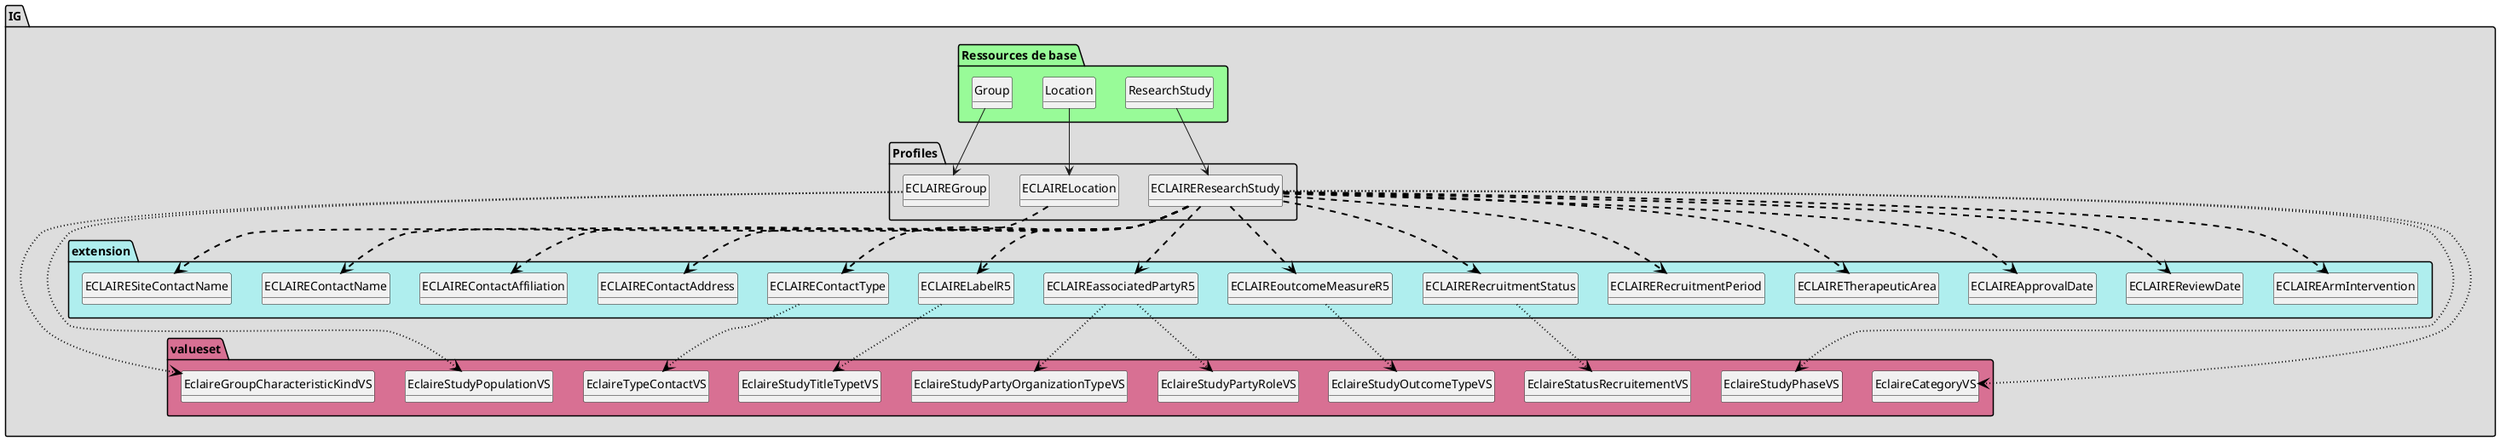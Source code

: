 @startuml
set namespaceSeparator ?
hide circle
hide class fields

package IG #DDDDDD{

     package Profiles #DDDDDD{

        class ECLAIREGroup{

             Group.characteristic.code => [None..None]
             Group.characteristic.value[x] => [None..None]
             Group.characteristic.value[x]:valueCodeableConcept => [0..1]
        } 

        class ECLAIRELocation{

             Location.telecom.extension:eclaire-site-contact-name => <&plus>[0..1]
        } 

        class ECLAIREResearchStudy{

             ResearchStudy.extension:eclaire-review-date => <&plus>[0..1]
             ResearchStudy.extension:eclaire-approval-date => <&plus>[0..1]
             ResearchStudy.extension:eclaire-therapeutic-area => <&plus>[0..1]
             ResearchStudy.extension:eclaire-recruitment-period => <&plus>[0..1]
             ResearchStudy.extension:eclaire-recruitment-status => <&plus>[0..1]
             ResearchStudy.extension:eclaire-description-summary-r5 => <&plus>[0..1]
             ResearchStudy.extension:eclaire-description-summary-r5.value[x] => <&plus>[1..None]
             ResearchStudy.extension:eclaire-outcome-measure-r5 => <&plus>[0..*]
             ResearchStudy.extension:eclaire-associated-party-r5 => <&plus>[0..*]
             ResearchStudy.extension:eclaire-label-r5 => <&plus>[0..*]
             ResearchStudy.identifier => [None..None]
             ResearchStudy.identifier:idPrimary => [0..1]
             ResearchStudy.identifier:idPrimary.use => [1..None]
             ResearchStudy.identifier:idPrimary.period.start => [None..None]
             ResearchStudy.identifier:idSecondary => [0..*]
             ResearchStudy.identifier:idSecondary.use => [1..None]
             ResearchStudy.title => [None..None]
             ResearchStudy.status => [None..None]
             ResearchStudy.primaryPurposeType => [None..None]
             ResearchStudy.phase => [None..None]
             ResearchStudy.category => [None..None]
             ResearchStudy.condition => [None..None]
             ResearchStudy.condition:medDRACondition => [0..*]
             ResearchStudy.condition:medDRACondition.id => [None..None]
             ResearchStudy.condition:medDRACondition.coding.system => [None..None]
             ResearchStudy.condition:diseaseCondition => [0..*]
             ResearchStudy.condition:diseaseCondition.id => [None..None]
             ResearchStudy.condition:diseaseCondition.text => [1..None]
             ResearchStudy.contact => [None..None]
             ResearchStudy.contact.extension:eclaire-contact-type => <&plus>[0..1]
             ResearchStudy.contact.extension:eclaire-contact-address => <&plus>[0..1]
             ResearchStudy.contact.extension:eclaire-contact-affiliation => <&plus>[0..1]
             ResearchStudy.contact.extension:eclaire-contact-name => <&plus>[0..1]
             ResearchStudy.relatedArtifact => [None..None]
             ResearchStudy.location => [None..None]
             ResearchStudy.description => [None..None]
             ResearchStudy.enrollment => [None..None]
             ResearchStudy.period.end => [None..None]
             ResearchStudy.sponsor => [None..0]
             ResearchStudy.principalInvestigator => [None..0]
             ResearchStudy.site => [None..None]
             ResearchStudy.arm.extension:eclaire-arm-intervention => <&plus>[0..*]
         }

     }
     package extension #paleturquoise {

     ECLAIRELocation -[#black,dashed,thickness=2]-> ECLAIRESiteContactName
     ECLAIREResearchStudy -[#black,dashed,thickness=2]-> ECLAIREReviewDate
     ECLAIREResearchStudy -[#black,dashed,thickness=2]-> ECLAIREApprovalDate
     ECLAIREResearchStudy -[#black,dashed,thickness=2]-> ECLAIRETherapeuticArea
     ECLAIREResearchStudy -[#black,dashed,thickness=2]-> ECLAIRERecruitmentPeriod
     ECLAIREResearchStudy -[#black,dashed,thickness=2]-> ECLAIRERecruitmentStatus
     ECLAIREResearchStudy -[#black,dashed,thickness=2]-> ECLAIREoutcomeMeasureR5
     ECLAIREResearchStudy -[#black,dashed,thickness=2]-> ECLAIREassociatedPartyR5
     ECLAIREResearchStudy -[#black,dashed,thickness=2]-> ECLAIRELabelR5
     ECLAIREResearchStudy -[#black,dashed,thickness=2]-> ECLAIREContactType
     ECLAIREResearchStudy -[#black,dashed,thickness=2]-> ECLAIREContactAddress
     ECLAIREResearchStudy -[#black,dashed,thickness=2]-> ECLAIREContactAffiliation
     ECLAIREResearchStudy -[#black,dashed,thickness=2]-> ECLAIREContactName
     ECLAIREResearchStudy -[#black,dashed,thickness=2]-> ECLAIREArmIntervention

        class ECLAIREApprovalDate{

          Extension.extension => [None..0]
          Extension.url => [None..None]
          Extension.value[x] => [None..None]
        } 
        class ECLAIREArmIntervention{

          Extension.extension:name => [0..1]
          Extension.extension:name.extension => [None..0]
          Extension.extension:name.url => [None..None]
          Extension.extension:name.value[x] => [None..None]
          Extension.extension:description => [0..1]
          Extension.extension:description.extension => [None..0]
          Extension.extension:description.url => [None..None]
          Extension.extension:description.value[x] => [None..None]
          Extension.url => [None..None]
          Extension.value[x] => [None..0]
        } 
        class ECLAIREassociatedPartyR5{

          Extension.extension => [1..None]
          Extension.extension:name => [0..1]
          Extension.extension:name.extension => [None..0]
          Extension.extension:name.url => [None..None]
          Extension.extension:name.value[x] => [None..None]
          Extension.extension:role => [1..1]
          Extension.extension:role.extension => [None..0]
          Extension.extension:role.url => [None..None]
          Extension.extension:role.value[x] => [None..None]
          Extension.extension:period => [0..*]
          Extension.extension:period.extension => [None..0]
          Extension.extension:period.url => [None..None]
          Extension.extension:period.value[x] => [None..None]
          Extension.extension:classifier => [0..*]
          Extension.extension:classifier.extension => [None..0]
          Extension.extension:classifier.url => [None..None]
          Extension.extension:classifier.value[x] => [None..None]
          Extension.extension:party => [0..1]
          Extension.extension:party.extension => [None..0]
          Extension.extension:party.url => [None..None]
          Extension.extension:party.value[x] => [None..None]
          Extension.url => [None..None]
          Extension.value[x] => [None..0]
        } 
        class ECLAIREContactAddress{

          Extension.extension => [None..0]
          Extension.url => [None..None]
          Extension.value[x] => [None..None]
        } 
        class ECLAIREContactAffiliation{

          Extension.extension => [None..0]
          Extension.url => [None..None]
          Extension.value[x] => [None..None]
        } 
        class ECLAIREContactName{

          Extension.extension => [None..0]
          Extension.url => [None..None]
          Extension.value[x] => [None..None]
        } 
        class ECLAIREContactType{

          Extension.extension => [None..0]
          Extension.url => [None..None]
          Extension.value[x] => [None..None]
        } 
        class ECLAIRELabelR5{

          Extension.extension:type => [0..1]
          Extension.extension:type.extension => [None..0]
          Extension.extension:type.url => [None..None]
          Extension.extension:type.value[x] => [None..None]
          Extension.extension:value => [0..1]
          Extension.extension:value.extension => [None..0]
          Extension.extension:value.url => [None..None]
          Extension.extension:value.value[x] => [None..None]
          Extension.url => [None..None]
          Extension.value[x] => [None..0]
        } 
        class ECLAIREoutcomeMeasureR5{

          Extension.extension:name => [0..1]
          Extension.extension:name.extension => [None..0]
          Extension.extension:name.url => [None..None]
          Extension.extension:name.value[x] => [None..None]
          Extension.extension:type => [0..1]
          Extension.extension:type.extension => [None..0]
          Extension.extension:type.url => [None..None]
          Extension.extension:type.value[x] => [None..None]
          Extension.extension:description => [0..1]
          Extension.extension:description.extension => [None..0]
          Extension.extension:description.url => [None..None]
          Extension.extension:description.value[x] => [None..None]
          Extension.extension:reference => [0..1]
          Extension.extension:reference.extension => [None..0]
          Extension.extension:reference.url => [None..None]
          Extension.extension:reference.value[x] => [None..None]
          Extension.url => [None..None]
          Extension.value[x] => [None..0]
        } 
        class ECLAIRERecruitmentPeriod{

          Extension.extension => [None..0]
          Extension.url => [None..None]
          Extension.value[x] => [None..None]
        } 
        class ECLAIRERecruitmentStatus{

          Extension.extension => [None..0]
          Extension.url => [None..None]
          Extension.value[x] => [None..None]
        } 
        class ECLAIREReviewDate{

          Extension.extension => [None..0]
          Extension.url => [None..None]
          Extension.value[x] => [None..None]
        } 
        class ECLAIRESiteContactName{

          Extension.extension => [None..0]
          Extension.url => [None..None]
          Extension.value[x] => [None..None]
        } 
        class ECLAIRETherapeuticArea{

          Extension.extension => [None..0]
          Extension.url => [None..None]
          Extension.value[x] => [None..None]
         }
     }
     package valueset #PaleVioletRed{

        class EclaireStudyPartyRoleVS  

     ECLAIREassociatedPartyR5 -[#black,dotted,thickness=2]-> EclaireStudyPartyRoleVS

        class EclaireStudyPartyOrganizationTypeVS  

     ECLAIREassociatedPartyR5 -[#black,dotted,thickness=2]-> EclaireStudyPartyOrganizationTypeVS

        class EclaireTypeContactVS  

     ECLAIREContactType -[#black,dotted,thickness=2]-> EclaireTypeContactVS

        class EclaireGroupCharacteristicKindVS  

     ECLAIREGroup -[#black,dotted,thickness=2]-> EclaireGroupCharacteristicKindVS

        class EclaireStudyPopulationVS  

     ECLAIREGroup -[#black,dotted,thickness=2]-> EclaireStudyPopulationVS

        class EclaireStudyTitleTypetVS  

     ECLAIRELabelR5 -[#black,dotted,thickness=2]-> EclaireStudyTitleTypetVS

        class EclaireStudyOutcomeTypeVS  

     ECLAIREoutcomeMeasureR5 -[#black,dotted,thickness=2]-> EclaireStudyOutcomeTypeVS

        class EclaireStatusRecruitementVS  

     ECLAIRERecruitmentStatus -[#black,dotted,thickness=2]-> EclaireStatusRecruitementVS

        class EclaireStudyPhaseVS  

     ECLAIREResearchStudy -[#black,dotted,thickness=2]-> EclaireStudyPhaseVS

        class EclaireCategoryVS  

     ECLAIREResearchStudy -[#black,dotted,thickness=2]-> EclaireCategoryVS
       }

package "Ressources de base" #palegreen {

 class "Group" as  class03937134cedab9078be39a77ee3a48a0 

    class03937134cedab9078be39a77ee3a48a0 --> ECLAIREGroup

 class "Location" as  classce5bf551379459c1c61d2a204061c455 

    classce5bf551379459c1c61d2a204061c455 --> ECLAIRELocation

 class "ResearchStudy" as  class9b1969036d5277c87c566c7a48c0e9dd 

    class9b1969036d5277c87c566c7a48c0e9dd --> ECLAIREResearchStudy
}
@enduml